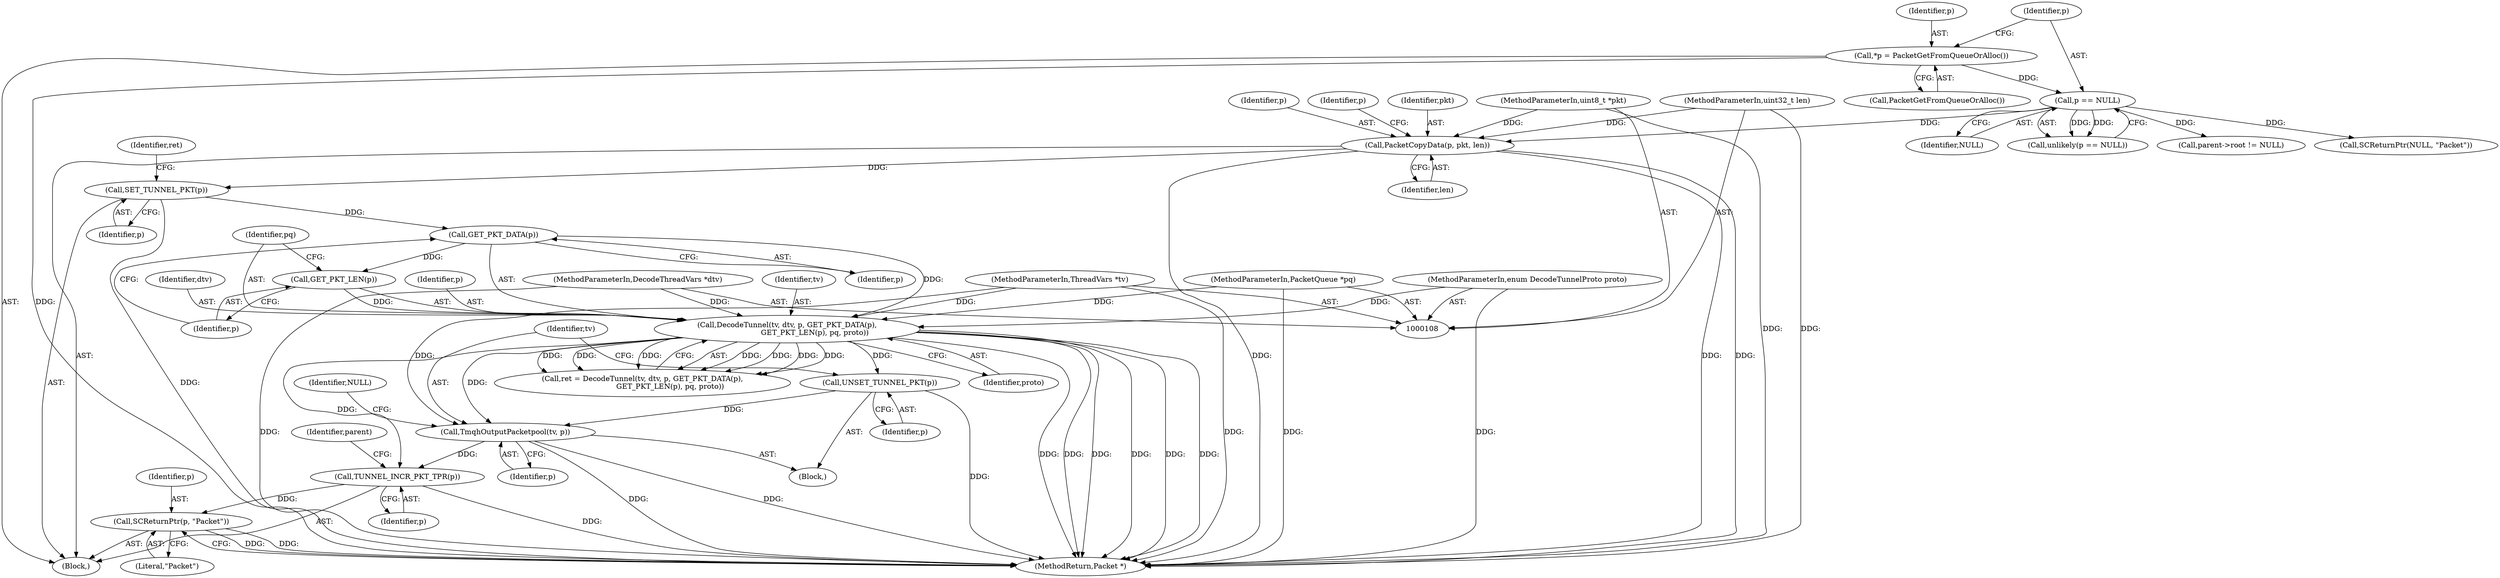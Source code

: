 digraph "0_suricata_11f3659f64a4e42e90cb3c09fcef66894205aefe_2@pointer" {
"1000225" [label="(Call,TmqhOutputPacketpool(tv, p))"];
"1000202" [label="(Call,DecodeTunnel(tv, dtv, p, GET_PKT_DATA(p),\n                        GET_PKT_LEN(p), pq, proto))"];
"1000109" [label="(MethodParameterIn,ThreadVars *tv)"];
"1000110" [label="(MethodParameterIn,DecodeThreadVars *dtv)"];
"1000208" [label="(Call,GET_PKT_LEN(p))"];
"1000206" [label="(Call,GET_PKT_DATA(p))"];
"1000198" [label="(Call,SET_TUNNEL_PKT(p))"];
"1000132" [label="(Call,PacketCopyData(p, pkt, len))"];
"1000125" [label="(Call,p == NULL)"];
"1000120" [label="(Call,*p = PacketGetFromQueueOrAlloc())"];
"1000112" [label="(MethodParameterIn,uint8_t *pkt)"];
"1000113" [label="(MethodParameterIn,uint32_t len)"];
"1000115" [label="(MethodParameterIn,PacketQueue *pq)"];
"1000114" [label="(MethodParameterIn,enum DecodeTunnelProto proto)"];
"1000223" [label="(Call,UNSET_TUNNEL_PKT(p))"];
"1000233" [label="(Call,TUNNEL_INCR_PKT_TPR(p))"];
"1000237" [label="(Call,SCReturnPtr(p, \"Packet\"))"];
"1000133" [label="(Identifier,p)"];
"1000125" [label="(Call,p == NULL)"];
"1000110" [label="(MethodParameterIn,DecodeThreadVars *dtv)"];
"1000129" [label="(Call,SCReturnPtr(NULL, \"Packet\"))"];
"1000236" [label="(Identifier,parent)"];
"1000233" [label="(Call,TUNNEL_INCR_PKT_TPR(p))"];
"1000116" [label="(Block,)"];
"1000109" [label="(MethodParameterIn,ThreadVars *tv)"];
"1000238" [label="(Identifier,p)"];
"1000203" [label="(Identifier,tv)"];
"1000113" [label="(MethodParameterIn,uint32_t len)"];
"1000237" [label="(Call,SCReturnPtr(p, \"Packet\"))"];
"1000223" [label="(Call,UNSET_TUNNEL_PKT(p))"];
"1000112" [label="(MethodParameterIn,uint8_t *pkt)"];
"1000138" [label="(Identifier,p)"];
"1000127" [label="(Identifier,NULL)"];
"1000240" [label="(MethodReturn,Packet *)"];
"1000202" [label="(Call,DecodeTunnel(tv, dtv, p, GET_PKT_DATA(p),\n                        GET_PKT_LEN(p), pq, proto))"];
"1000121" [label="(Identifier,p)"];
"1000217" [label="(Block,)"];
"1000122" [label="(Call,PacketGetFromQueueOrAlloc())"];
"1000204" [label="(Identifier,dtv)"];
"1000224" [label="(Identifier,p)"];
"1000114" [label="(MethodParameterIn,enum DecodeTunnelProto proto)"];
"1000210" [label="(Identifier,pq)"];
"1000135" [label="(Identifier,len)"];
"1000132" [label="(Call,PacketCopyData(p, pkt, len))"];
"1000124" [label="(Call,unlikely(p == NULL))"];
"1000201" [label="(Identifier,ret)"];
"1000199" [label="(Identifier,p)"];
"1000225" [label="(Call,TmqhOutputPacketpool(tv, p))"];
"1000234" [label="(Identifier,p)"];
"1000200" [label="(Call,ret = DecodeTunnel(tv, dtv, p, GET_PKT_DATA(p),\n                        GET_PKT_LEN(p), pq, proto))"];
"1000209" [label="(Identifier,p)"];
"1000207" [label="(Identifier,p)"];
"1000229" [label="(Identifier,NULL)"];
"1000239" [label="(Literal,\"Packet\")"];
"1000206" [label="(Call,GET_PKT_DATA(p))"];
"1000205" [label="(Identifier,p)"];
"1000120" [label="(Call,*p = PacketGetFromQueueOrAlloc())"];
"1000226" [label="(Identifier,tv)"];
"1000208" [label="(Call,GET_PKT_LEN(p))"];
"1000227" [label="(Identifier,p)"];
"1000134" [label="(Identifier,pkt)"];
"1000211" [label="(Identifier,proto)"];
"1000180" [label="(Call,parent->root != NULL)"];
"1000198" [label="(Call,SET_TUNNEL_PKT(p))"];
"1000115" [label="(MethodParameterIn,PacketQueue *pq)"];
"1000126" [label="(Identifier,p)"];
"1000225" -> "1000217"  [label="AST: "];
"1000225" -> "1000227"  [label="CFG: "];
"1000226" -> "1000225"  [label="AST: "];
"1000227" -> "1000225"  [label="AST: "];
"1000229" -> "1000225"  [label="CFG: "];
"1000225" -> "1000240"  [label="DDG: "];
"1000225" -> "1000240"  [label="DDG: "];
"1000202" -> "1000225"  [label="DDG: "];
"1000109" -> "1000225"  [label="DDG: "];
"1000223" -> "1000225"  [label="DDG: "];
"1000225" -> "1000233"  [label="DDG: "];
"1000202" -> "1000200"  [label="AST: "];
"1000202" -> "1000211"  [label="CFG: "];
"1000203" -> "1000202"  [label="AST: "];
"1000204" -> "1000202"  [label="AST: "];
"1000205" -> "1000202"  [label="AST: "];
"1000206" -> "1000202"  [label="AST: "];
"1000208" -> "1000202"  [label="AST: "];
"1000210" -> "1000202"  [label="AST: "];
"1000211" -> "1000202"  [label="AST: "];
"1000200" -> "1000202"  [label="CFG: "];
"1000202" -> "1000240"  [label="DDG: "];
"1000202" -> "1000240"  [label="DDG: "];
"1000202" -> "1000240"  [label="DDG: "];
"1000202" -> "1000240"  [label="DDG: "];
"1000202" -> "1000240"  [label="DDG: "];
"1000202" -> "1000240"  [label="DDG: "];
"1000202" -> "1000200"  [label="DDG: "];
"1000202" -> "1000200"  [label="DDG: "];
"1000202" -> "1000200"  [label="DDG: "];
"1000202" -> "1000200"  [label="DDG: "];
"1000202" -> "1000200"  [label="DDG: "];
"1000202" -> "1000200"  [label="DDG: "];
"1000202" -> "1000200"  [label="DDG: "];
"1000109" -> "1000202"  [label="DDG: "];
"1000110" -> "1000202"  [label="DDG: "];
"1000208" -> "1000202"  [label="DDG: "];
"1000206" -> "1000202"  [label="DDG: "];
"1000115" -> "1000202"  [label="DDG: "];
"1000114" -> "1000202"  [label="DDG: "];
"1000202" -> "1000223"  [label="DDG: "];
"1000202" -> "1000233"  [label="DDG: "];
"1000109" -> "1000108"  [label="AST: "];
"1000109" -> "1000240"  [label="DDG: "];
"1000110" -> "1000108"  [label="AST: "];
"1000110" -> "1000240"  [label="DDG: "];
"1000208" -> "1000209"  [label="CFG: "];
"1000209" -> "1000208"  [label="AST: "];
"1000210" -> "1000208"  [label="CFG: "];
"1000206" -> "1000208"  [label="DDG: "];
"1000206" -> "1000207"  [label="CFG: "];
"1000207" -> "1000206"  [label="AST: "];
"1000209" -> "1000206"  [label="CFG: "];
"1000198" -> "1000206"  [label="DDG: "];
"1000198" -> "1000116"  [label="AST: "];
"1000198" -> "1000199"  [label="CFG: "];
"1000199" -> "1000198"  [label="AST: "];
"1000201" -> "1000198"  [label="CFG: "];
"1000198" -> "1000240"  [label="DDG: "];
"1000132" -> "1000198"  [label="DDG: "];
"1000132" -> "1000116"  [label="AST: "];
"1000132" -> "1000135"  [label="CFG: "];
"1000133" -> "1000132"  [label="AST: "];
"1000134" -> "1000132"  [label="AST: "];
"1000135" -> "1000132"  [label="AST: "];
"1000138" -> "1000132"  [label="CFG: "];
"1000132" -> "1000240"  [label="DDG: "];
"1000132" -> "1000240"  [label="DDG: "];
"1000132" -> "1000240"  [label="DDG: "];
"1000125" -> "1000132"  [label="DDG: "];
"1000112" -> "1000132"  [label="DDG: "];
"1000113" -> "1000132"  [label="DDG: "];
"1000125" -> "1000124"  [label="AST: "];
"1000125" -> "1000127"  [label="CFG: "];
"1000126" -> "1000125"  [label="AST: "];
"1000127" -> "1000125"  [label="AST: "];
"1000124" -> "1000125"  [label="CFG: "];
"1000125" -> "1000124"  [label="DDG: "];
"1000125" -> "1000124"  [label="DDG: "];
"1000120" -> "1000125"  [label="DDG: "];
"1000125" -> "1000129"  [label="DDG: "];
"1000125" -> "1000180"  [label="DDG: "];
"1000120" -> "1000116"  [label="AST: "];
"1000120" -> "1000122"  [label="CFG: "];
"1000121" -> "1000120"  [label="AST: "];
"1000122" -> "1000120"  [label="AST: "];
"1000126" -> "1000120"  [label="CFG: "];
"1000120" -> "1000240"  [label="DDG: "];
"1000112" -> "1000108"  [label="AST: "];
"1000112" -> "1000240"  [label="DDG: "];
"1000113" -> "1000108"  [label="AST: "];
"1000113" -> "1000240"  [label="DDG: "];
"1000115" -> "1000108"  [label="AST: "];
"1000115" -> "1000240"  [label="DDG: "];
"1000114" -> "1000108"  [label="AST: "];
"1000114" -> "1000240"  [label="DDG: "];
"1000223" -> "1000217"  [label="AST: "];
"1000223" -> "1000224"  [label="CFG: "];
"1000224" -> "1000223"  [label="AST: "];
"1000226" -> "1000223"  [label="CFG: "];
"1000223" -> "1000240"  [label="DDG: "];
"1000233" -> "1000116"  [label="AST: "];
"1000233" -> "1000234"  [label="CFG: "];
"1000234" -> "1000233"  [label="AST: "];
"1000236" -> "1000233"  [label="CFG: "];
"1000233" -> "1000240"  [label="DDG: "];
"1000233" -> "1000237"  [label="DDG: "];
"1000237" -> "1000116"  [label="AST: "];
"1000237" -> "1000239"  [label="CFG: "];
"1000238" -> "1000237"  [label="AST: "];
"1000239" -> "1000237"  [label="AST: "];
"1000240" -> "1000237"  [label="CFG: "];
"1000237" -> "1000240"  [label="DDG: "];
"1000237" -> "1000240"  [label="DDG: "];
}
